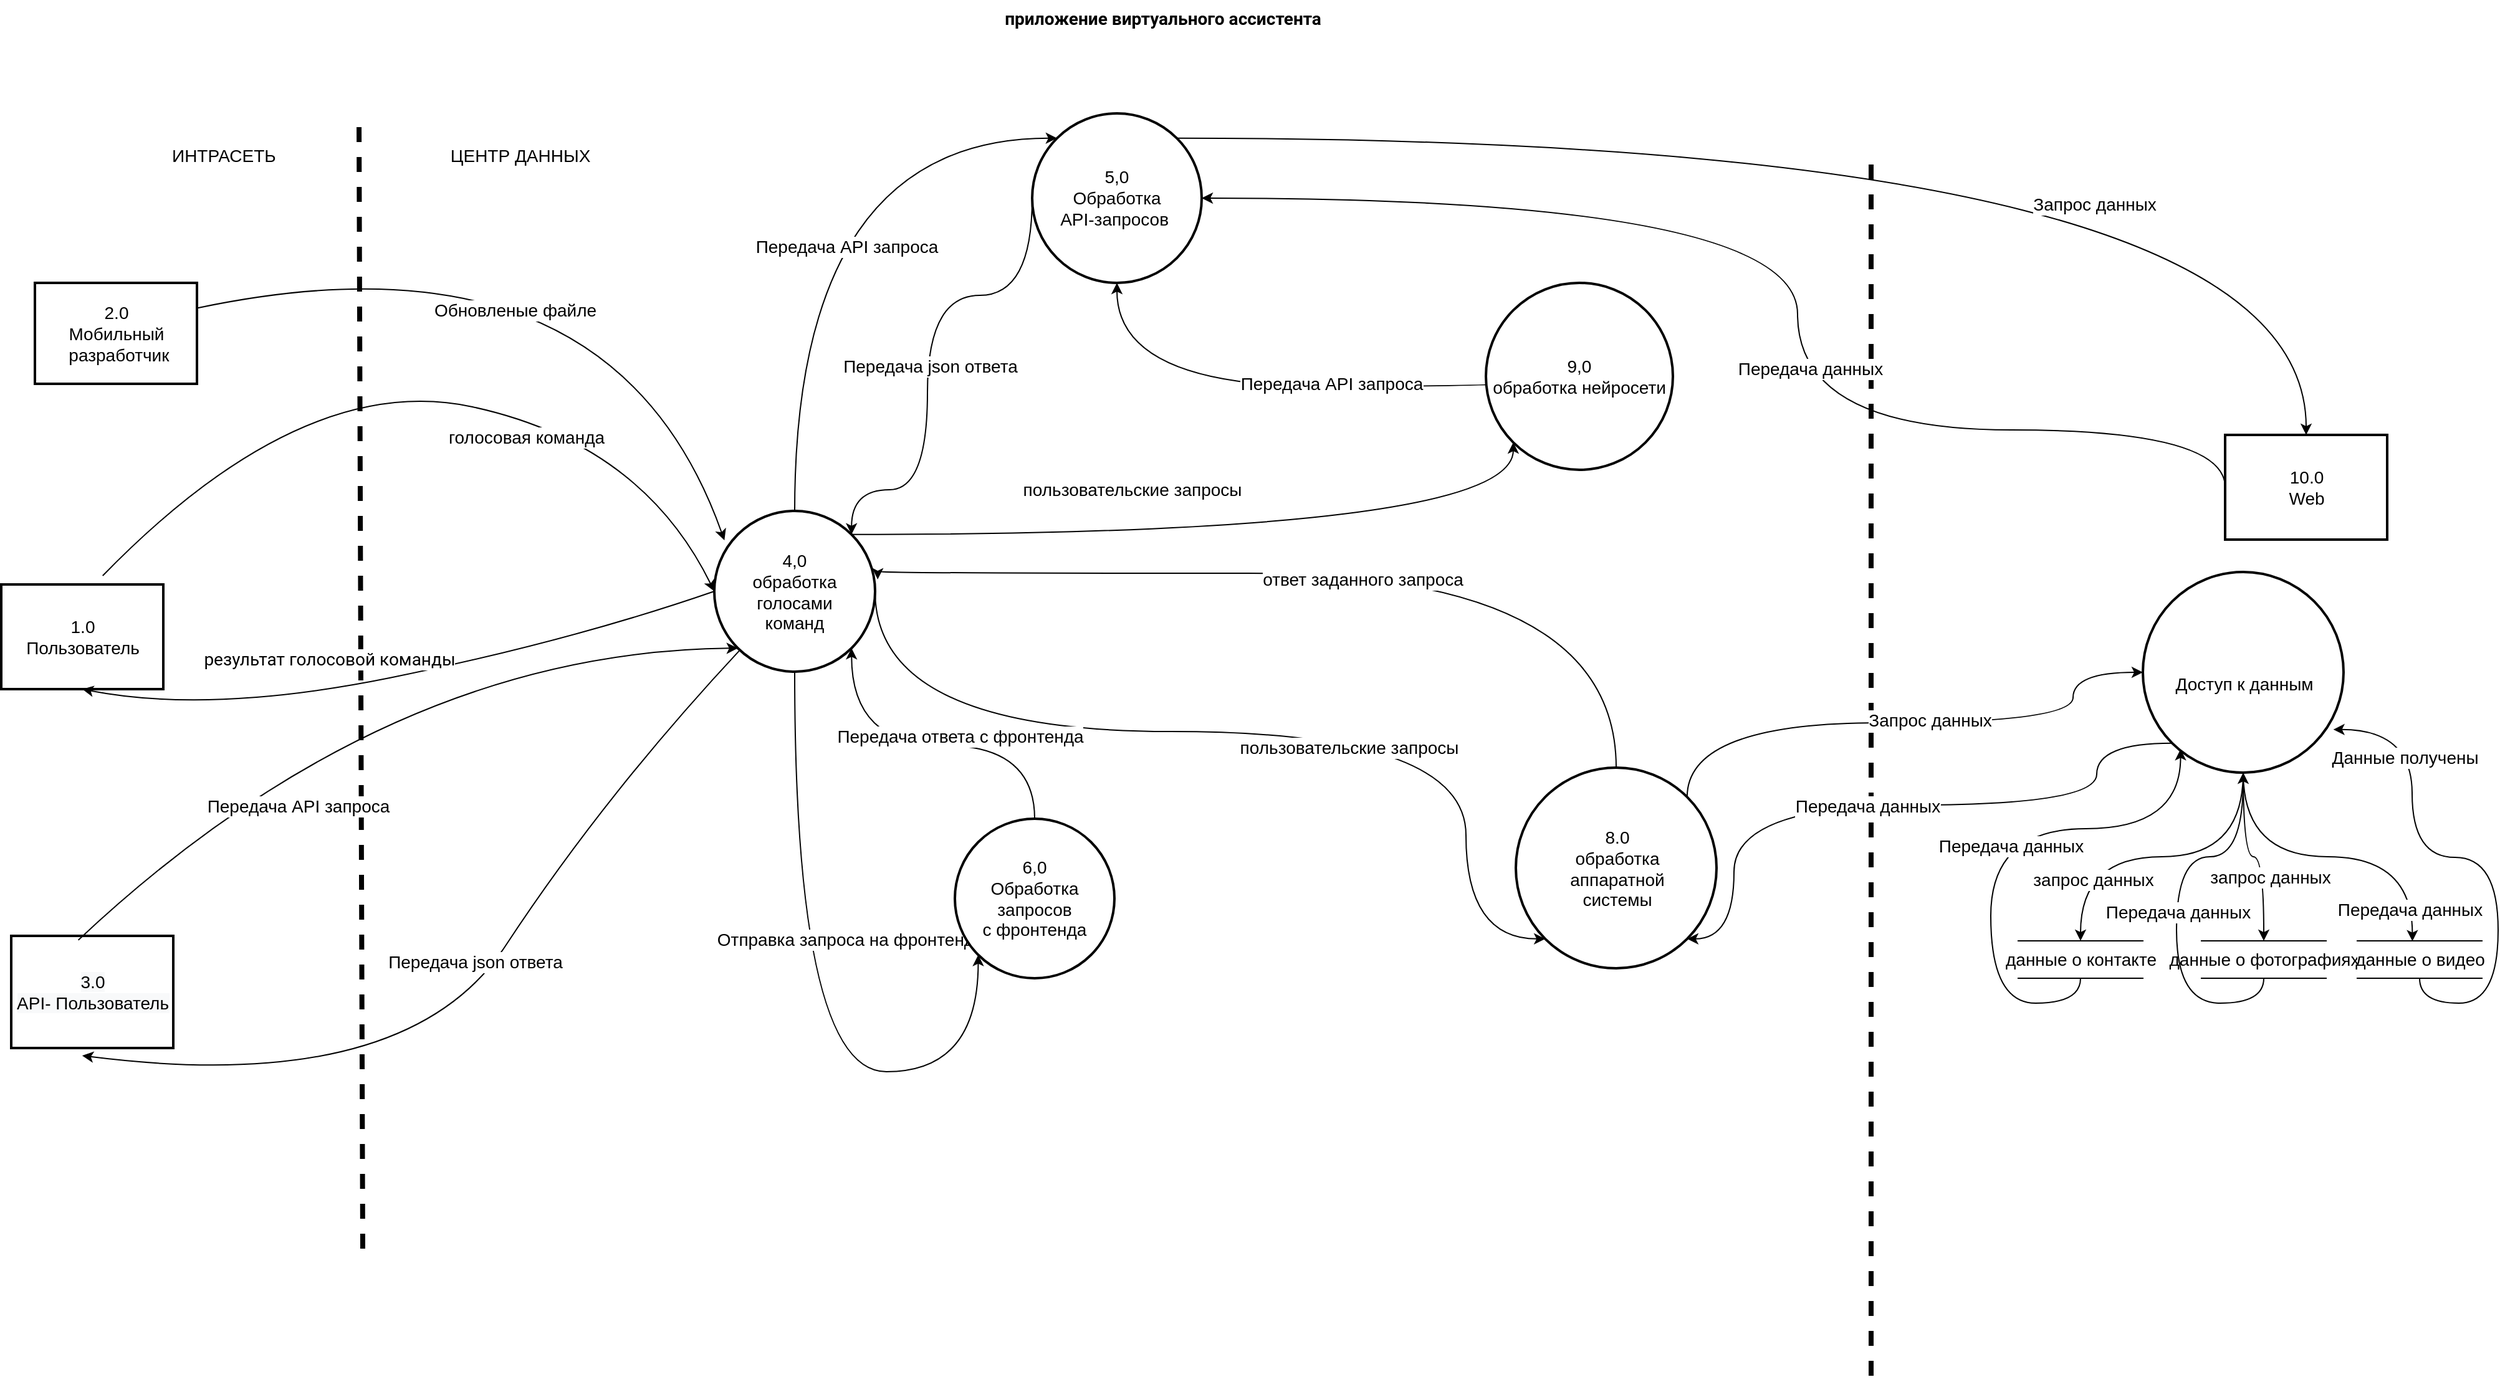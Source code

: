<mxfile version="20.0.1" type="github">
  <diagram id="IhzEzsToBiXMktf6I1g5" name="Page-1">
    <mxGraphModel dx="1673" dy="829" grid="0" gridSize="10" guides="1" tooltips="1" connect="1" arrows="1" fold="1" page="0" pageScale="1" pageWidth="827" pageHeight="1169" math="0" shadow="0">
      <root>
        <mxCell id="0" />
        <mxCell id="1" parent="0" />
        <mxCell id="C1wmLBce0w5cXy57Bqss-13" value="" style="endArrow=none;html=1;rounded=0;fontSize=14;dashed=1;strokeWidth=4;shadow=0;fontStyle=0;exitX=0.399;exitY=-0.267;exitDx=0;exitDy=0;exitPerimeter=0;" parent="1" source="C1wmLBce0w5cXy57Bqss-17" edge="1">
          <mxGeometry width="50" height="50" relative="1" as="geometry">
            <mxPoint x="405" y="172.0" as="sourcePoint" />
            <mxPoint x="405" y="1046" as="targetPoint" />
          </mxGeometry>
        </mxCell>
        <mxCell id="C1wmLBce0w5cXy57Bqss-15" value="&lt;div style=&quot;line-height: 0.9; font-size: 14px;&quot;&gt;&lt;br style=&quot;font-size: 14px;&quot;&gt;&lt;/div&gt;&lt;div style=&quot;display: none; font-size: 14px;&quot; id=&quot;SDCloudData&quot;&gt;&lt;/div&gt;" style="text;whiteSpace=wrap;html=1;fontSize=14;fontStyle=0" parent="1" vertex="1">
          <mxGeometry x="392" y="165" width="3" height="15" as="geometry" />
        </mxCell>
        <mxCell id="C1wmLBce0w5cXy57Bqss-16" value="1.0&lt;br style=&quot;font-size: 14px;&quot;&gt;Пользователь&lt;div style=&quot;display: none; font-size: 14px;&quot; id=&quot;SDCloudData&quot;&gt;&lt;/div&gt;" style="html=1;dashed=0;whitespace=wrap;fontStyle=0;fontSize=14;strokeWidth=2;" parent="1" vertex="1">
          <mxGeometry x="115" y="509" width="130" height="84" as="geometry" />
        </mxCell>
        <mxCell id="C1wmLBce0w5cXy57Bqss-17" value="ИНТРАСЕТЬ&amp;nbsp; &amp;nbsp; &amp;nbsp; &amp;nbsp; &amp;nbsp; &amp;nbsp; &amp;nbsp; &amp;nbsp; &amp;nbsp; &amp;nbsp; &amp;nbsp; &amp;nbsp; &amp;nbsp; &amp;nbsp; &amp;nbsp; &amp;nbsp; &amp;nbsp; &amp;nbsp; ЦЕНТР ДАННЫХ&lt;div style=&quot;display: none; font-size: 14px;&quot; id=&quot;SDCloudData&quot;&gt;&lt;/div&gt;" style="text;whiteSpace=wrap;html=1;strokeWidth=2;fontStyle=0;fontSize=14;" parent="1" vertex="1">
          <mxGeometry x="250" y="150" width="381" height="30" as="geometry" />
        </mxCell>
        <mxCell id="C1wmLBce0w5cXy57Bqss-18" value="&lt;span style=&quot;font-family: Roboto, -apple-system, BlinkMacSystemFont, &amp;quot;Apple Color Emoji&amp;quot;, &amp;quot;Segoe UI&amp;quot;, Oxygen, Ubuntu, Cantarell, &amp;quot;Fira Sans&amp;quot;, &amp;quot;Droid Sans&amp;quot;, &amp;quot;Helvetica Neue&amp;quot;, sans-serif; font-size: 14px;&quot;&gt;приложение виртуального ассистента&lt;/span&gt;" style="text;whiteSpace=wrap;html=1;fontSize=14;fontStyle=1;align=center;" parent="1" vertex="1">
          <mxGeometry x="747" y="40" width="600" height="48" as="geometry" />
        </mxCell>
        <mxCell id="C1wmLBce0w5cXy57Bqss-19" value="2.0&lt;br style=&quot;font-size: 14px;&quot;&gt;Мобильный&lt;br style=&quot;font-size: 14px;&quot;&gt;&amp;nbsp;разработчик&lt;div style=&quot;display: none; font-size: 14px;&quot; id=&quot;SDCloudData&quot;&gt;&lt;/div&gt;" style="html=1;dashed=0;whitespace=wrap;fontStyle=0;fontSize=14;strokeWidth=2;" parent="1" vertex="1">
          <mxGeometry x="142" y="267" width="130" height="81" as="geometry" />
        </mxCell>
        <mxCell id="C1wmLBce0w5cXy57Bqss-20" value="&lt;span style=&quot;background-color: rgb(248, 249, 250); font-size: 14px;&quot;&gt;3.0&lt;/span&gt;&lt;br style=&quot;background-color: rgb(248, 249, 250); font-size: 14px;&quot;&gt;&lt;span style=&quot;background-color: rgb(248, 249, 250); font-size: 14px;&quot;&gt;API-&amp;nbsp;&lt;/span&gt;&lt;span style=&quot;background-color: rgb(248, 249, 250); font-size: 14px;&quot;&gt;Пользователь&lt;/span&gt;&lt;br style=&quot;font-size: 14px;&quot;&gt;&lt;div style=&quot;display: none; font-size: 14px;&quot; id=&quot;SDCloudData&quot;&gt;&lt;/div&gt;" style="html=1;dashed=0;whitespace=wrap;fontStyle=0;fontSize=14;strokeWidth=2;" parent="1" vertex="1">
          <mxGeometry x="123" y="791" width="130" height="90" as="geometry" />
        </mxCell>
        <mxCell id="C1wmLBce0w5cXy57Bqss-21" value="" style="curved=1;endArrow=classic;html=1;rounded=0;fontSize=14;exitX=0.626;exitY=-0.083;exitDx=0;exitDy=0;exitPerimeter=0;entryX=0;entryY=0.5;entryDx=0;entryDy=0;fontStyle=0" parent="1" source="C1wmLBce0w5cXy57Bqss-16" target="GBtB8UjbD1A0Evd2xpRH-1" edge="1">
          <mxGeometry width="50" height="50" relative="1" as="geometry">
            <mxPoint x="266" y="442" as="sourcePoint" />
            <mxPoint x="674.218" y="429.064" as="targetPoint" />
            <Array as="points">
              <mxPoint x="357" y="337" />
              <mxPoint x="629" y="396" />
            </Array>
          </mxGeometry>
        </mxCell>
        <mxCell id="C1wmLBce0w5cXy57Bqss-22" value="&lt;span style=&quot;font-size: 14px;&quot;&gt;голосовая команда&lt;/span&gt;" style="edgeLabel;html=1;align=center;verticalAlign=middle;resizable=0;points=[];fontSize=14;fontStyle=0" parent="C1wmLBce0w5cXy57Bqss-21" vertex="1" connectable="0">
          <mxGeometry x="0.241" y="-22" relative="1" as="geometry">
            <mxPoint x="20" y="-3" as="offset" />
          </mxGeometry>
        </mxCell>
        <mxCell id="C1wmLBce0w5cXy57Bqss-23" value="" style="curved=1;endArrow=classic;html=1;rounded=0;fontSize=14;entryX=0.5;entryY=1;entryDx=0;entryDy=0;exitX=0;exitY=0.5;exitDx=0;exitDy=0;fontStyle=0" parent="1" source="GBtB8UjbD1A0Evd2xpRH-1" target="C1wmLBce0w5cXy57Bqss-16" edge="1">
          <mxGeometry width="50" height="50" relative="1" as="geometry">
            <mxPoint x="681.503" y="420.503" as="sourcePoint" />
            <mxPoint x="290" y="210" as="targetPoint" />
            <Array as="points">
              <mxPoint x="570" y="555" />
              <mxPoint x="283" y="613" />
            </Array>
          </mxGeometry>
        </mxCell>
        <mxCell id="C1wmLBce0w5cXy57Bqss-24" value="&lt;span style=&quot;font-family: Roboto, -apple-system, BlinkMacSystemFont, &amp;quot;Apple Color Emoji&amp;quot;, &amp;quot;Segoe UI&amp;quot;, Oxygen, Ubuntu, Cantarell, &amp;quot;Fira Sans&amp;quot;, &amp;quot;Droid Sans&amp;quot;, &amp;quot;Helvetica Neue&amp;quot;, sans-serif; font-size: 14px; text-align: start;&quot;&gt;результат голосовой команды&lt;/span&gt;" style="edgeLabel;html=1;align=center;verticalAlign=middle;resizable=0;points=[];fontSize=14;fontStyle=0" parent="C1wmLBce0w5cXy57Bqss-23" vertex="1" connectable="0">
          <mxGeometry x="0.404" y="-17" relative="1" as="geometry">
            <mxPoint x="49" y="-18" as="offset" />
          </mxGeometry>
        </mxCell>
        <mxCell id="C1wmLBce0w5cXy57Bqss-25" value="" style="curved=1;endArrow=classic;html=1;rounded=0;fontSize=14;exitX=1;exitY=0.25;exitDx=0;exitDy=0;entryX=0.063;entryY=0.183;entryDx=0;entryDy=0;fontStyle=0;entryPerimeter=0;" parent="1" source="C1wmLBce0w5cXy57Bqss-19" target="GBtB8UjbD1A0Evd2xpRH-1" edge="1">
          <mxGeometry width="50" height="50" relative="1" as="geometry">
            <mxPoint x="400" y="290" as="sourcePoint" />
            <mxPoint x="731" y="400" as="targetPoint" />
            <Array as="points">
              <mxPoint x="604" y="217" />
            </Array>
          </mxGeometry>
        </mxCell>
        <mxCell id="C1wmLBce0w5cXy57Bqss-26" value="Обновленые файле" style="edgeLabel;html=1;align=center;verticalAlign=middle;resizable=0;points=[];fontSize=14;fontStyle=0" parent="C1wmLBce0w5cXy57Bqss-25" vertex="1" connectable="0">
          <mxGeometry x="0.3" y="-18" relative="1" as="geometry">
            <mxPoint x="-80" y="11" as="offset" />
          </mxGeometry>
        </mxCell>
        <mxCell id="C1wmLBce0w5cXy57Bqss-27" value="" style="curved=1;endArrow=classic;html=1;rounded=0;fontSize=14;exitX=0.414;exitY=0.037;exitDx=0;exitDy=0;entryX=0;entryY=1;entryDx=0;entryDy=0;exitPerimeter=0;fontStyle=0" parent="1" source="C1wmLBce0w5cXy57Bqss-20" target="GBtB8UjbD1A0Evd2xpRH-1" edge="1">
          <mxGeometry width="50" height="50" relative="1" as="geometry">
            <mxPoint x="213" y="519" as="sourcePoint" />
            <mxPoint x="681.503" y="519.497" as="targetPoint" />
            <Array as="points">
              <mxPoint x="423" y="563" />
            </Array>
          </mxGeometry>
        </mxCell>
        <mxCell id="C1wmLBce0w5cXy57Bqss-28" value="Передача АPI запроса" style="edgeLabel;html=1;align=center;verticalAlign=middle;resizable=0;points=[];fontSize=14;fontStyle=0" parent="C1wmLBce0w5cXy57Bqss-27" vertex="1" connectable="0">
          <mxGeometry x="-0.311" y="-5" relative="1" as="geometry">
            <mxPoint x="17" y="35" as="offset" />
          </mxGeometry>
        </mxCell>
        <mxCell id="C1wmLBce0w5cXy57Bqss-29" value="" style="curved=1;endArrow=classic;html=1;rounded=0;fontSize=14;entryX=0.438;entryY=1.068;entryDx=0;entryDy=0;entryPerimeter=0;fontStyle=0" parent="1" source="GBtB8UjbD1A0Evd2xpRH-1" target="C1wmLBce0w5cXy57Bqss-20" edge="1">
          <mxGeometry width="50" height="50" relative="1" as="geometry">
            <mxPoint x="731" y="540" as="sourcePoint" />
            <mxPoint x="175" y="572" as="targetPoint" />
            <Array as="points">
              <mxPoint x="599" y="678" />
              <mxPoint x="440" y="920" />
            </Array>
          </mxGeometry>
        </mxCell>
        <mxCell id="C1wmLBce0w5cXy57Bqss-30" value="Передача json ответа" style="edgeLabel;html=1;align=center;verticalAlign=middle;resizable=0;points=[];fontSize=14;fontStyle=0" parent="C1wmLBce0w5cXy57Bqss-29" vertex="1" connectable="0">
          <mxGeometry x="0.272" y="-8" relative="1" as="geometry">
            <mxPoint x="57" y="-100" as="offset" />
          </mxGeometry>
        </mxCell>
        <mxCell id="GBtB8UjbD1A0Evd2xpRH-31" style="edgeStyle=orthogonalEdgeStyle;curved=1;rounded=0;orthogonalLoop=1;jettySize=auto;html=1;exitX=1;exitY=0;exitDx=0;exitDy=0;entryX=0;entryY=1;entryDx=0;entryDy=0;fontSize=14;fontStyle=0" parent="1" source="GBtB8UjbD1A0Evd2xpRH-1" target="GBtB8UjbD1A0Evd2xpRH-5" edge="1">
          <mxGeometry relative="1" as="geometry" />
        </mxCell>
        <mxCell id="zgL12Joh255LxH6T7tpB-9" value="&lt;span style=&quot;font-size: 14px;&quot;&gt;пользовательские запросы&lt;/span&gt;" style="edgeLabel;html=1;align=center;verticalAlign=middle;resizable=0;points=[];fontSize=14;" vertex="1" connectable="0" parent="GBtB8UjbD1A0Evd2xpRH-31">
          <mxGeometry x="0.197" y="10" relative="1" as="geometry">
            <mxPoint x="-137" y="-26" as="offset" />
          </mxGeometry>
        </mxCell>
        <mxCell id="zgL12Joh255LxH6T7tpB-2" style="edgeStyle=orthogonalEdgeStyle;rounded=0;orthogonalLoop=1;jettySize=auto;html=1;exitX=0.5;exitY=1;exitDx=0;exitDy=0;entryX=0;entryY=1;entryDx=0;entryDy=0;fontSize=14;curved=1;" edge="1" parent="1" source="GBtB8UjbD1A0Evd2xpRH-1" target="GBtB8UjbD1A0Evd2xpRH-4">
          <mxGeometry relative="1" as="geometry">
            <Array as="points">
              <mxPoint x="751" y="900" />
              <mxPoint x="899" y="900" />
            </Array>
          </mxGeometry>
        </mxCell>
        <mxCell id="zgL12Joh255LxH6T7tpB-3" value="&lt;span style=&quot;font-size: 14px;&quot;&gt;Отправка запроса на фронтенд&lt;/span&gt;" style="edgeLabel;html=1;align=center;verticalAlign=middle;resizable=0;points=[];fontSize=14;" vertex="1" connectable="0" parent="zgL12Joh255LxH6T7tpB-2">
          <mxGeometry x="-0.232" y="40" relative="1" as="geometry">
            <mxPoint y="-1" as="offset" />
          </mxGeometry>
        </mxCell>
        <mxCell id="zgL12Joh255LxH6T7tpB-4" style="edgeStyle=orthogonalEdgeStyle;curved=1;rounded=0;orthogonalLoop=1;jettySize=auto;html=1;exitX=1;exitY=0.5;exitDx=0;exitDy=0;entryX=0;entryY=1;entryDx=0;entryDy=0;fontSize=14;" edge="1" parent="1" source="GBtB8UjbD1A0Evd2xpRH-1" target="GBtB8UjbD1A0Evd2xpRH-37">
          <mxGeometry relative="1" as="geometry">
            <Array as="points">
              <mxPoint x="816" y="627" />
              <mxPoint x="1290" y="627" />
              <mxPoint x="1290" y="793" />
            </Array>
          </mxGeometry>
        </mxCell>
        <mxCell id="zgL12Joh255LxH6T7tpB-5" value="&lt;span style=&quot;font-size: 14px;&quot;&gt;пользовательские запросы&lt;/span&gt;" style="edgeLabel;html=1;align=center;verticalAlign=middle;resizable=0;points=[];fontSize=14;" vertex="1" connectable="0" parent="zgL12Joh255LxH6T7tpB-4">
          <mxGeometry x="0.207" y="-13" relative="1" as="geometry">
            <mxPoint as="offset" />
          </mxGeometry>
        </mxCell>
        <mxCell id="zgL12Joh255LxH6T7tpB-39" style="edgeStyle=orthogonalEdgeStyle;curved=1;rounded=0;orthogonalLoop=1;jettySize=auto;html=1;exitX=0.5;exitY=0;exitDx=0;exitDy=0;entryX=0;entryY=0;entryDx=0;entryDy=0;fontSize=14;" edge="1" parent="1" source="GBtB8UjbD1A0Evd2xpRH-1" target="GBtB8UjbD1A0Evd2xpRH-2">
          <mxGeometry relative="1" as="geometry">
            <Array as="points">
              <mxPoint x="751" y="151" />
            </Array>
          </mxGeometry>
        </mxCell>
        <mxCell id="zgL12Joh255LxH6T7tpB-40" value="Передача АPI запроса" style="edgeLabel;html=1;align=center;verticalAlign=middle;resizable=0;points=[];fontSize=14;" vertex="1" connectable="0" parent="zgL12Joh255LxH6T7tpB-39">
          <mxGeometry x="-0.168" y="-41" relative="1" as="geometry">
            <mxPoint as="offset" />
          </mxGeometry>
        </mxCell>
        <mxCell id="GBtB8UjbD1A0Evd2xpRH-1" value="4,0&lt;br style=&quot;font-size: 14px;&quot;&gt;&lt;span style=&quot;font-size: 14px;&quot;&gt;обработка&lt;/span&gt;&lt;br style=&quot;font-size: 14px;&quot;&gt;&lt;span style=&quot;font-size: 14px;&quot;&gt;голосами&lt;/span&gt;&lt;br style=&quot;font-size: 14px;&quot;&gt;&lt;span style=&quot;font-size: 14px;&quot;&gt;команд&lt;/span&gt;" style="ellipse;whiteSpace=wrap;html=1;aspect=fixed;strokeWidth=2;fontSize=14;fontStyle=0" parent="1" vertex="1">
          <mxGeometry x="687" y="450" width="129" height="129" as="geometry" />
        </mxCell>
        <mxCell id="zgL12Joh255LxH6T7tpB-13" style="edgeStyle=orthogonalEdgeStyle;curved=1;rounded=0;orthogonalLoop=1;jettySize=auto;html=1;exitX=1;exitY=0;exitDx=0;exitDy=0;fontSize=14;" edge="1" parent="1" source="GBtB8UjbD1A0Evd2xpRH-2" target="zgL12Joh255LxH6T7tpB-11">
          <mxGeometry relative="1" as="geometry" />
        </mxCell>
        <mxCell id="zgL12Joh255LxH6T7tpB-14" value="&lt;span style=&quot;font-size: 14px;&quot;&gt;Запрос данных&lt;/span&gt;" style="edgeLabel;html=1;align=center;verticalAlign=middle;resizable=0;points=[];fontSize=14;" vertex="1" connectable="0" parent="zgL12Joh255LxH6T7tpB-13">
          <mxGeometry x="0.286" y="-53" relative="1" as="geometry">
            <mxPoint as="offset" />
          </mxGeometry>
        </mxCell>
        <mxCell id="zgL12Joh255LxH6T7tpB-41" style="edgeStyle=orthogonalEdgeStyle;curved=1;rounded=0;orthogonalLoop=1;jettySize=auto;html=1;exitX=0;exitY=0.5;exitDx=0;exitDy=0;entryX=1;entryY=0;entryDx=0;entryDy=0;fontSize=14;" edge="1" parent="1" source="GBtB8UjbD1A0Evd2xpRH-2" target="GBtB8UjbD1A0Evd2xpRH-1">
          <mxGeometry relative="1" as="geometry">
            <Array as="points">
              <mxPoint x="942" y="277" />
              <mxPoint x="858" y="277" />
              <mxPoint x="858" y="433" />
              <mxPoint x="797" y="433" />
            </Array>
          </mxGeometry>
        </mxCell>
        <mxCell id="zgL12Joh255LxH6T7tpB-42" value="Передача json ответа" style="edgeLabel;html=1;align=center;verticalAlign=middle;resizable=0;points=[];fontSize=14;" vertex="1" connectable="0" parent="zgL12Joh255LxH6T7tpB-41">
          <mxGeometry x="0.053" y="2" relative="1" as="geometry">
            <mxPoint as="offset" />
          </mxGeometry>
        </mxCell>
        <mxCell id="GBtB8UjbD1A0Evd2xpRH-2" value="5,0&lt;br style=&quot;font-size: 14px;&quot;&gt;Обработка&lt;br style=&quot;font-size: 14px;&quot;&gt;API-запросов&amp;nbsp;" style="ellipse;whiteSpace=wrap;html=1;aspect=fixed;fillColor=default;fontSize=14;fontStyle=0;strokeWidth=2;" parent="1" vertex="1">
          <mxGeometry x="942" y="131" width="136" height="136" as="geometry" />
        </mxCell>
        <mxCell id="GBtB8UjbD1A0Evd2xpRH-13" style="edgeStyle=orthogonalEdgeStyle;curved=1;rounded=0;orthogonalLoop=1;jettySize=auto;html=1;exitX=0.5;exitY=0;exitDx=0;exitDy=0;entryX=1;entryY=1;entryDx=0;entryDy=0;fontSize=14;fontStyle=0" parent="1" source="GBtB8UjbD1A0Evd2xpRH-4" target="GBtB8UjbD1A0Evd2xpRH-1" edge="1">
          <mxGeometry relative="1" as="geometry" />
        </mxCell>
        <mxCell id="GBtB8UjbD1A0Evd2xpRH-15" value="Передача ответа с фронтенда" style="edgeLabel;html=1;align=center;verticalAlign=middle;resizable=0;points=[];fontSize=14;fontStyle=0" parent="GBtB8UjbD1A0Evd2xpRH-13" vertex="1" connectable="0">
          <mxGeometry x="-0.081" y="29" relative="1" as="geometry">
            <mxPoint x="11" y="-36" as="offset" />
          </mxGeometry>
        </mxCell>
        <mxCell id="GBtB8UjbD1A0Evd2xpRH-4" value="6,0&lt;br style=&quot;font-size: 14px;&quot;&gt;Обработка запросов&lt;br style=&quot;font-size: 14px;&quot;&gt;с фронтенда" style="ellipse;whiteSpace=wrap;html=1;aspect=fixed;fillColor=default;fontSize=14;fontStyle=0;strokeWidth=2;" parent="1" vertex="1">
          <mxGeometry x="880" y="697" width="128" height="128" as="geometry" />
        </mxCell>
        <mxCell id="GBtB8UjbD1A0Evd2xpRH-32" style="edgeStyle=orthogonalEdgeStyle;curved=1;rounded=0;orthogonalLoop=1;jettySize=auto;html=1;exitX=0;exitY=0.5;exitDx=0;exitDy=0;fontSize=14;fontStyle=0" parent="1" source="GBtB8UjbD1A0Evd2xpRH-5" target="GBtB8UjbD1A0Evd2xpRH-2" edge="1">
          <mxGeometry relative="1" as="geometry">
            <Array as="points">
              <mxPoint x="1339" y="350" />
              <mxPoint x="1010" y="350" />
            </Array>
          </mxGeometry>
        </mxCell>
        <mxCell id="GBtB8UjbD1A0Evd2xpRH-33" value="Передача АPI запроса" style="edgeLabel;html=1;align=center;verticalAlign=middle;resizable=0;points=[];fontSize=14;fontStyle=0" parent="GBtB8UjbD1A0Evd2xpRH-32" vertex="1" connectable="0">
          <mxGeometry x="-0.126" y="-2" relative="1" as="geometry">
            <mxPoint as="offset" />
          </mxGeometry>
        </mxCell>
        <mxCell id="GBtB8UjbD1A0Evd2xpRH-5" value="9,0&lt;br style=&quot;font-size: 14px;&quot;&gt;обработка нейросети" style="ellipse;whiteSpace=wrap;html=1;aspect=fixed;fillColor=default;fontSize=14;fontStyle=0;strokeWidth=2;" parent="1" vertex="1">
          <mxGeometry x="1306" y="267" width="150" height="150" as="geometry" />
        </mxCell>
        <mxCell id="GBtB8UjbD1A0Evd2xpRH-35" value="" style="endArrow=none;html=1;rounded=0;fontSize=14;dashed=1;strokeWidth=4;shadow=0;fontStyle=0" parent="1" edge="1">
          <mxGeometry width="50" height="50" relative="1" as="geometry">
            <mxPoint x="1615" y="172" as="sourcePoint" />
            <mxPoint x="1615" y="1145" as="targetPoint" />
          </mxGeometry>
        </mxCell>
        <mxCell id="zgL12Joh255LxH6T7tpB-6" style="edgeStyle=orthogonalEdgeStyle;curved=1;rounded=0;orthogonalLoop=1;jettySize=auto;html=1;exitX=0.5;exitY=0;exitDx=0;exitDy=0;entryX=1.016;entryY=0.426;entryDx=0;entryDy=0;entryPerimeter=0;fontSize=14;" edge="1" parent="1" source="GBtB8UjbD1A0Evd2xpRH-37" target="GBtB8UjbD1A0Evd2xpRH-1">
          <mxGeometry relative="1" as="geometry">
            <Array as="points">
              <mxPoint x="1411" y="500" />
              <mxPoint x="818" y="500" />
            </Array>
          </mxGeometry>
        </mxCell>
        <mxCell id="zgL12Joh255LxH6T7tpB-7" value="&lt;span style=&quot;font-size: 14px;&quot;&gt;ответ заданного запроса&lt;/span&gt;" style="edgeLabel;html=1;align=center;verticalAlign=middle;resizable=0;points=[];fontSize=14;" vertex="1" connectable="0" parent="zgL12Joh255LxH6T7tpB-6">
          <mxGeometry x="-0.044" y="5" relative="1" as="geometry">
            <mxPoint as="offset" />
          </mxGeometry>
        </mxCell>
        <mxCell id="zgL12Joh255LxH6T7tpB-21" style="edgeStyle=orthogonalEdgeStyle;curved=1;rounded=0;orthogonalLoop=1;jettySize=auto;html=1;exitX=1;exitY=0;exitDx=0;exitDy=0;fontSize=14;" edge="1" parent="1" source="GBtB8UjbD1A0Evd2xpRH-37" target="GBtB8UjbD1A0Evd2xpRH-44">
          <mxGeometry relative="1" as="geometry">
            <Array as="points">
              <mxPoint x="1467" y="620" />
              <mxPoint x="1777" y="620" />
            </Array>
          </mxGeometry>
        </mxCell>
        <mxCell id="zgL12Joh255LxH6T7tpB-22" value="&lt;span style=&quot;font-size: 14px;&quot;&gt;Запрос данных&lt;/span&gt;" style="edgeLabel;html=1;align=center;verticalAlign=middle;resizable=0;points=[];fontSize=14;" vertex="1" connectable="0" parent="zgL12Joh255LxH6T7tpB-21">
          <mxGeometry x="0.096" y="2" relative="1" as="geometry">
            <mxPoint x="-1" as="offset" />
          </mxGeometry>
        </mxCell>
        <mxCell id="GBtB8UjbD1A0Evd2xpRH-37" value="8.0&lt;br style=&quot;font-size: 14px;&quot;&gt;обработка &lt;br style=&quot;font-size: 14px;&quot;&gt;аппаратной &lt;br style=&quot;font-size: 14px;&quot;&gt;системы" style="shape=ellipse;html=1;dashed=0;whitespace=wrap;aspect=fixed;perimeter=ellipsePerimeter;fontSize=14;strokeWidth=2;fillColor=default;fontStyle=0" parent="1" vertex="1">
          <mxGeometry x="1330" y="656" width="161" height="161" as="geometry" />
        </mxCell>
        <mxCell id="zgL12Joh255LxH6T7tpB-20" style="edgeStyle=orthogonalEdgeStyle;curved=1;rounded=0;orthogonalLoop=1;jettySize=auto;html=1;exitX=0;exitY=1;exitDx=0;exitDy=0;entryX=1;entryY=1;entryDx=0;entryDy=0;fontSize=14;" edge="1" parent="1" source="GBtB8UjbD1A0Evd2xpRH-44" target="GBtB8UjbD1A0Evd2xpRH-37">
          <mxGeometry relative="1" as="geometry">
            <Array as="points">
              <mxPoint x="1796" y="636" />
              <mxPoint x="1796" y="686" />
              <mxPoint x="1505" y="686" />
              <mxPoint x="1505" y="793" />
            </Array>
          </mxGeometry>
        </mxCell>
        <mxCell id="zgL12Joh255LxH6T7tpB-23" value="&lt;span style=&quot;font-size: 14px;&quot;&gt;Передача данных&lt;/span&gt;" style="edgeLabel;html=1;align=center;verticalAlign=middle;resizable=0;points=[];fontSize=14;" vertex="1" connectable="0" parent="zgL12Joh255LxH6T7tpB-20">
          <mxGeometry x="0.081" y="1" relative="1" as="geometry">
            <mxPoint x="1" as="offset" />
          </mxGeometry>
        </mxCell>
        <mxCell id="zgL12Joh255LxH6T7tpB-27" style="edgeStyle=orthogonalEdgeStyle;curved=1;rounded=0;orthogonalLoop=1;jettySize=auto;html=1;exitX=0.5;exitY=1;exitDx=0;exitDy=0;entryX=0.5;entryY=0;entryDx=0;entryDy=0;fontSize=14;" edge="1" parent="1" source="GBtB8UjbD1A0Evd2xpRH-44" target="zgL12Joh255LxH6T7tpB-24">
          <mxGeometry relative="1" as="geometry" />
        </mxCell>
        <mxCell id="zgL12Joh255LxH6T7tpB-36" value="запрос данных" style="edgeLabel;html=1;align=center;verticalAlign=middle;resizable=0;points=[];fontSize=14;" vertex="1" connectable="0" parent="zgL12Joh255LxH6T7tpB-27">
          <mxGeometry x="0.67" y="12" relative="1" as="geometry">
            <mxPoint x="-2" y="-5" as="offset" />
          </mxGeometry>
        </mxCell>
        <mxCell id="zgL12Joh255LxH6T7tpB-28" style="edgeStyle=orthogonalEdgeStyle;curved=1;rounded=0;orthogonalLoop=1;jettySize=auto;html=1;exitX=0.5;exitY=1;exitDx=0;exitDy=0;entryX=0.5;entryY=0;entryDx=0;entryDy=0;fontSize=14;" edge="1" parent="1" source="GBtB8UjbD1A0Evd2xpRH-44" target="zgL12Joh255LxH6T7tpB-25">
          <mxGeometry relative="1" as="geometry" />
        </mxCell>
        <mxCell id="zgL12Joh255LxH6T7tpB-37" value="запрос данных" style="edgeLabel;html=1;align=center;verticalAlign=middle;resizable=0;points=[];fontSize=14;" vertex="1" connectable="0" parent="zgL12Joh255LxH6T7tpB-28">
          <mxGeometry x="0.344" y="-2" relative="1" as="geometry">
            <mxPoint x="7" y="-2" as="offset" />
          </mxGeometry>
        </mxCell>
        <mxCell id="zgL12Joh255LxH6T7tpB-29" style="edgeStyle=orthogonalEdgeStyle;curved=1;rounded=0;orthogonalLoop=1;jettySize=auto;html=1;exitX=0.5;exitY=1;exitDx=0;exitDy=0;entryX=0.442;entryY=0.011;entryDx=0;entryDy=0;entryPerimeter=0;fontSize=14;" edge="1" parent="1" source="GBtB8UjbD1A0Evd2xpRH-44" target="zgL12Joh255LxH6T7tpB-26">
          <mxGeometry relative="1" as="geometry" />
        </mxCell>
        <mxCell id="zgL12Joh255LxH6T7tpB-38" value="&lt;span style=&quot;font-size: 14px;&quot;&gt;Передача данных&lt;/span&gt;" style="edgeLabel;html=1;align=center;verticalAlign=middle;resizable=0;points=[];fontSize=14;" vertex="1" connectable="0" parent="zgL12Joh255LxH6T7tpB-29">
          <mxGeometry x="0.809" y="-2" relative="1" as="geometry">
            <mxPoint as="offset" />
          </mxGeometry>
        </mxCell>
        <mxCell id="GBtB8UjbD1A0Evd2xpRH-44" value="&lt;br style=&quot;font-size: 14px;&quot;&gt;Доступ к данным&lt;br style=&quot;font-size: 14px;&quot;&gt;" style="shape=ellipse;html=1;dashed=0;whitespace=wrap;aspect=fixed;perimeter=ellipsePerimeter;fontSize=14;strokeWidth=2;fillColor=default;fontStyle=0" parent="1" vertex="1">
          <mxGeometry x="1833" y="499" width="161" height="161" as="geometry" />
        </mxCell>
        <mxCell id="zgL12Joh255LxH6T7tpB-17" style="edgeStyle=orthogonalEdgeStyle;curved=1;rounded=0;orthogonalLoop=1;jettySize=auto;html=1;exitX=0;exitY=0.5;exitDx=0;exitDy=0;entryX=1;entryY=0.5;entryDx=0;entryDy=0;fontSize=14;" edge="1" parent="1" source="zgL12Joh255LxH6T7tpB-11" target="GBtB8UjbD1A0Evd2xpRH-2">
          <mxGeometry relative="1" as="geometry">
            <Array as="points">
              <mxPoint x="1556" y="385" />
              <mxPoint x="1556" y="199" />
            </Array>
          </mxGeometry>
        </mxCell>
        <mxCell id="zgL12Joh255LxH6T7tpB-18" value="&lt;span style=&quot;font-size: 14px;&quot;&gt;Передача данных&lt;/span&gt;" style="edgeLabel;html=1;align=center;verticalAlign=middle;resizable=0;points=[];fontSize=14;" vertex="1" connectable="0" parent="zgL12Joh255LxH6T7tpB-17">
          <mxGeometry x="-0.193" y="-3" relative="1" as="geometry">
            <mxPoint x="7" y="-13" as="offset" />
          </mxGeometry>
        </mxCell>
        <mxCell id="zgL12Joh255LxH6T7tpB-11" value="10.0&lt;br style=&quot;font-size: 14px;&quot;&gt;Web&lt;div style=&quot;display: none; font-size: 14px;&quot; id=&quot;SDCloudData&quot;&gt;&lt;/div&gt;" style="html=1;dashed=0;whitespace=wrap;fontStyle=0;fontSize=14;strokeWidth=2;" vertex="1" parent="1">
          <mxGeometry x="1899" y="389" width="130" height="84" as="geometry" />
        </mxCell>
        <mxCell id="zgL12Joh255LxH6T7tpB-30" style="edgeStyle=orthogonalEdgeStyle;curved=1;rounded=0;orthogonalLoop=1;jettySize=auto;html=1;exitX=0.5;exitY=1;exitDx=0;exitDy=0;entryX=0.188;entryY=0.883;entryDx=0;entryDy=0;entryPerimeter=0;fontSize=14;" edge="1" parent="1" source="zgL12Joh255LxH6T7tpB-24" target="GBtB8UjbD1A0Evd2xpRH-44">
          <mxGeometry relative="1" as="geometry">
            <Array as="points">
              <mxPoint x="1783" y="845" />
              <mxPoint x="1711" y="845" />
              <mxPoint x="1711" y="705" />
              <mxPoint x="1863" y="705" />
            </Array>
          </mxGeometry>
        </mxCell>
        <mxCell id="zgL12Joh255LxH6T7tpB-31" value="&lt;span style=&quot;font-size: 14px;&quot;&gt;Передача данных&lt;/span&gt;" style="edgeLabel;html=1;align=center;verticalAlign=middle;resizable=0;points=[];fontSize=14;" vertex="1" connectable="0" parent="zgL12Joh255LxH6T7tpB-30">
          <mxGeometry x="-0.137" y="-5" relative="1" as="geometry">
            <mxPoint x="11" y="-25" as="offset" />
          </mxGeometry>
        </mxCell>
        <mxCell id="zgL12Joh255LxH6T7tpB-24" value="данные о контакте" style="html=1;dashed=0;whitespace=wrap;shape=partialRectangle;right=0;left=0;fontSize=14;" vertex="1" parent="1">
          <mxGeometry x="1733" y="795" width="100" height="30" as="geometry" />
        </mxCell>
        <mxCell id="zgL12Joh255LxH6T7tpB-32" style="edgeStyle=orthogonalEdgeStyle;curved=1;rounded=0;orthogonalLoop=1;jettySize=auto;html=1;exitX=0.5;exitY=1;exitDx=0;exitDy=0;fontSize=14;" edge="1" parent="1" source="zgL12Joh255LxH6T7tpB-25" target="GBtB8UjbD1A0Evd2xpRH-44">
          <mxGeometry relative="1" as="geometry" />
        </mxCell>
        <mxCell id="zgL12Joh255LxH6T7tpB-33" value="&lt;span style=&quot;font-size: 14px;&quot;&gt;Передача данных&lt;/span&gt;" style="edgeLabel;html=1;align=center;verticalAlign=middle;resizable=0;points=[];fontSize=14;" vertex="1" connectable="0" parent="zgL12Joh255LxH6T7tpB-32">
          <mxGeometry x="-0.008" y="-1" relative="1" as="geometry">
            <mxPoint as="offset" />
          </mxGeometry>
        </mxCell>
        <mxCell id="zgL12Joh255LxH6T7tpB-25" value="данные о фотографиях" style="html=1;dashed=0;whitespace=wrap;shape=partialRectangle;right=0;left=0;fontSize=14;" vertex="1" parent="1">
          <mxGeometry x="1880" y="795" width="100" height="30" as="geometry" />
        </mxCell>
        <mxCell id="zgL12Joh255LxH6T7tpB-34" style="edgeStyle=orthogonalEdgeStyle;curved=1;rounded=0;orthogonalLoop=1;jettySize=auto;html=1;exitX=0.5;exitY=1;exitDx=0;exitDy=0;entryX=0.949;entryY=0.785;entryDx=0;entryDy=0;entryPerimeter=0;fontSize=14;" edge="1" parent="1" source="zgL12Joh255LxH6T7tpB-26" target="GBtB8UjbD1A0Evd2xpRH-44">
          <mxGeometry relative="1" as="geometry">
            <Array as="points">
              <mxPoint x="2055" y="845" />
              <mxPoint x="2118" y="845" />
              <mxPoint x="2118" y="728" />
              <mxPoint x="2049" y="728" />
              <mxPoint x="2049" y="625" />
            </Array>
          </mxGeometry>
        </mxCell>
        <mxCell id="zgL12Joh255LxH6T7tpB-35" value="Данные получены" style="edgeLabel;html=1;align=center;verticalAlign=middle;resizable=0;points=[];fontSize=14;" vertex="1" connectable="0" parent="zgL12Joh255LxH6T7tpB-34">
          <mxGeometry x="0.606" y="6" relative="1" as="geometry">
            <mxPoint as="offset" />
          </mxGeometry>
        </mxCell>
        <mxCell id="zgL12Joh255LxH6T7tpB-26" value="данные о видео" style="html=1;dashed=0;whitespace=wrap;shape=partialRectangle;right=0;left=0;fontSize=14;" vertex="1" parent="1">
          <mxGeometry x="2005" y="795" width="100" height="30" as="geometry" />
        </mxCell>
      </root>
    </mxGraphModel>
  </diagram>
</mxfile>
